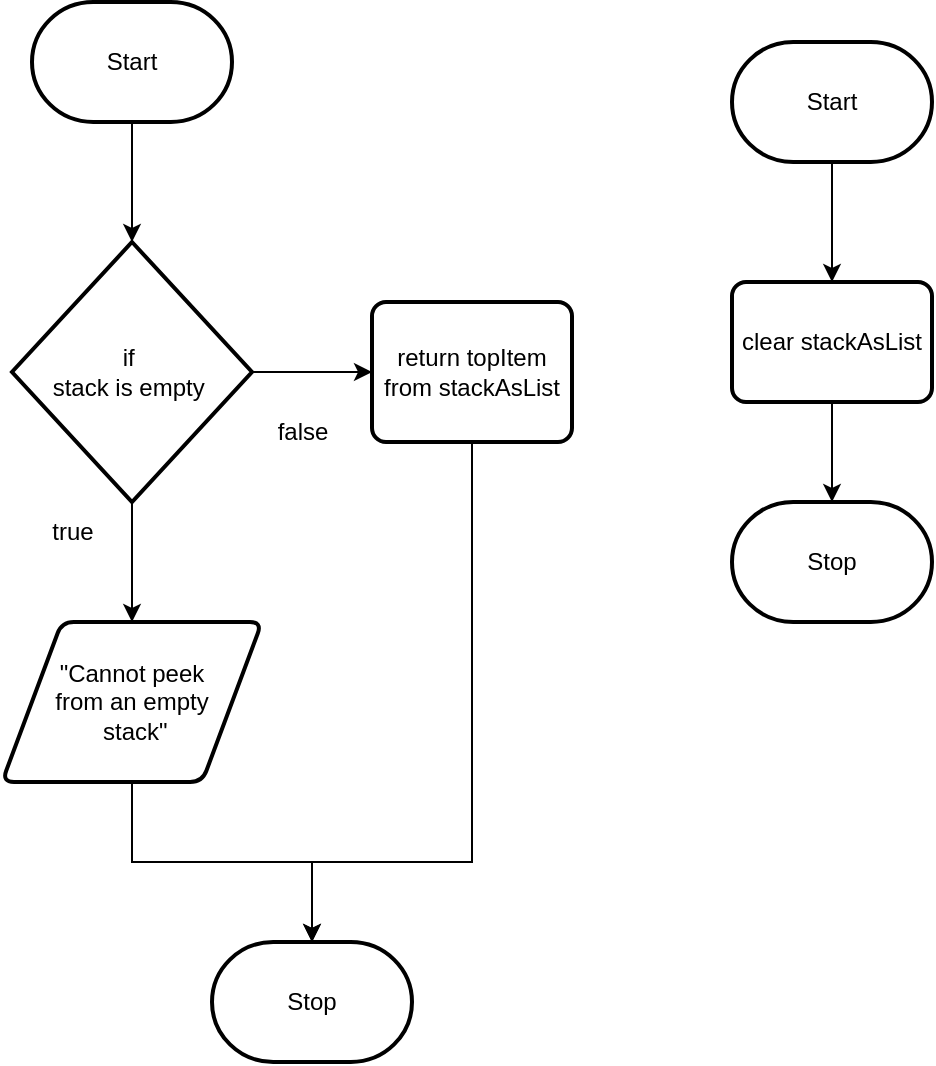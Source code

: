 <mxfile>
    <diagram id="wxS20q9_hLhUQyBbyeaC" name="Page-1">
        <mxGraphModel dx="788" dy="682" grid="1" gridSize="10" guides="1" tooltips="1" connect="1" arrows="1" fold="1" page="1" pageScale="1" pageWidth="827" pageHeight="1169" math="0" shadow="0">
            <root>
                <mxCell id="0"/>
                <mxCell id="1" parent="0"/>
                <mxCell id="4" value="" style="edgeStyle=none;html=1;" edge="1" parent="1" source="2" target="3">
                    <mxGeometry relative="1" as="geometry"/>
                </mxCell>
                <mxCell id="2" value="Start" style="strokeWidth=2;html=1;shape=mxgraph.flowchart.terminator;whiteSpace=wrap;" vertex="1" parent="1">
                    <mxGeometry x="50" y="40" width="100" height="60" as="geometry"/>
                </mxCell>
                <mxCell id="6" value="" style="edgeStyle=none;html=1;" edge="1" parent="1" source="3" target="5">
                    <mxGeometry relative="1" as="geometry"/>
                </mxCell>
                <mxCell id="13" value="" style="edgeStyle=orthogonalEdgeStyle;rounded=0;html=1;" edge="1" parent="1" source="3" target="12">
                    <mxGeometry relative="1" as="geometry"/>
                </mxCell>
                <mxCell id="3" value="if&amp;nbsp;&lt;br&gt;stack is empty&amp;nbsp;" style="strokeWidth=2;html=1;shape=mxgraph.flowchart.decision;whiteSpace=wrap;" vertex="1" parent="1">
                    <mxGeometry x="40" y="160" width="120" height="130" as="geometry"/>
                </mxCell>
                <mxCell id="11" style="edgeStyle=orthogonalEdgeStyle;html=1;entryX=0.5;entryY=0;entryDx=0;entryDy=0;entryPerimeter=0;rounded=0;" edge="1" parent="1" source="5" target="10">
                    <mxGeometry relative="1" as="geometry"/>
                </mxCell>
                <mxCell id="5" value="&quot;Cannot peek &lt;br&gt;from an empty&lt;br&gt;&amp;nbsp;stack&quot;" style="shape=parallelogram;html=1;strokeWidth=2;perimeter=parallelogramPerimeter;whiteSpace=wrap;rounded=1;arcSize=12;size=0.23;" vertex="1" parent="1">
                    <mxGeometry x="35" y="350" width="130" height="80" as="geometry"/>
                </mxCell>
                <mxCell id="7" value="true" style="text;html=1;align=center;verticalAlign=middle;resizable=0;points=[];autosize=1;strokeColor=none;fillColor=none;" vertex="1" parent="1">
                    <mxGeometry x="50" y="290" width="40" height="30" as="geometry"/>
                </mxCell>
                <mxCell id="10" value="Stop" style="strokeWidth=2;html=1;shape=mxgraph.flowchart.terminator;whiteSpace=wrap;" vertex="1" parent="1">
                    <mxGeometry x="140" y="510" width="100" height="60" as="geometry"/>
                </mxCell>
                <mxCell id="15" style="edgeStyle=orthogonalEdgeStyle;rounded=0;html=1;entryX=0.5;entryY=0;entryDx=0;entryDy=0;entryPerimeter=0;" edge="1" parent="1" source="12" target="10">
                    <mxGeometry relative="1" as="geometry">
                        <Array as="points">
                            <mxPoint x="270" y="470"/>
                            <mxPoint x="190" y="470"/>
                        </Array>
                    </mxGeometry>
                </mxCell>
                <mxCell id="12" value="return topItem from stackAsList" style="rounded=1;whiteSpace=wrap;html=1;absoluteArcSize=1;arcSize=14;strokeWidth=2;" vertex="1" parent="1">
                    <mxGeometry x="220" y="190" width="100" height="70" as="geometry"/>
                </mxCell>
                <mxCell id="14" value="false" style="text;html=1;align=center;verticalAlign=middle;resizable=0;points=[];autosize=1;strokeColor=none;fillColor=none;" vertex="1" parent="1">
                    <mxGeometry x="160" y="240" width="50" height="30" as="geometry"/>
                </mxCell>
                <mxCell id="18" value="" style="edgeStyle=orthogonalEdgeStyle;rounded=0;html=1;" edge="1" parent="1" source="16" target="17">
                    <mxGeometry relative="1" as="geometry"/>
                </mxCell>
                <mxCell id="16" value="Start" style="strokeWidth=2;html=1;shape=mxgraph.flowchart.terminator;whiteSpace=wrap;" vertex="1" parent="1">
                    <mxGeometry x="400" y="60" width="100" height="60" as="geometry"/>
                </mxCell>
                <mxCell id="20" value="" style="edgeStyle=orthogonalEdgeStyle;rounded=0;html=1;" edge="1" parent="1" source="17" target="19">
                    <mxGeometry relative="1" as="geometry"/>
                </mxCell>
                <mxCell id="17" value="clear stackAsList" style="rounded=1;whiteSpace=wrap;html=1;absoluteArcSize=1;arcSize=14;strokeWidth=2;" vertex="1" parent="1">
                    <mxGeometry x="400" y="180" width="100" height="60" as="geometry"/>
                </mxCell>
                <mxCell id="19" value="Stop" style="strokeWidth=2;html=1;shape=mxgraph.flowchart.terminator;whiteSpace=wrap;" vertex="1" parent="1">
                    <mxGeometry x="400" y="290" width="100" height="60" as="geometry"/>
                </mxCell>
            </root>
        </mxGraphModel>
    </diagram>
</mxfile>